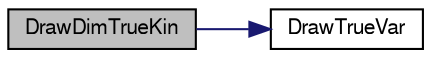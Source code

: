 digraph "DrawDimTrueKin"
{
  bgcolor="transparent";
  edge [fontname="FreeSans",fontsize="10",labelfontname="FreeSans",labelfontsize="10"];
  node [fontname="FreeSans",fontsize="10",shape=record];
  rankdir="LR";
  Node1 [label="DrawDimTrueKin",height=0.2,width=0.4,color="black", fillcolor="grey75", style="filled" fontcolor="black"];
  Node1 -> Node2 [color="midnightblue",fontsize="10",style="solid",fontname="FreeSans"];
  Node2 [label="DrawTrueVar",height=0.2,width=0.4,color="black",URL="$d3/dcd/Fun4SimTree_8C.html#a20119dfeeed65b735f9a3ac928e45bef"];
}
